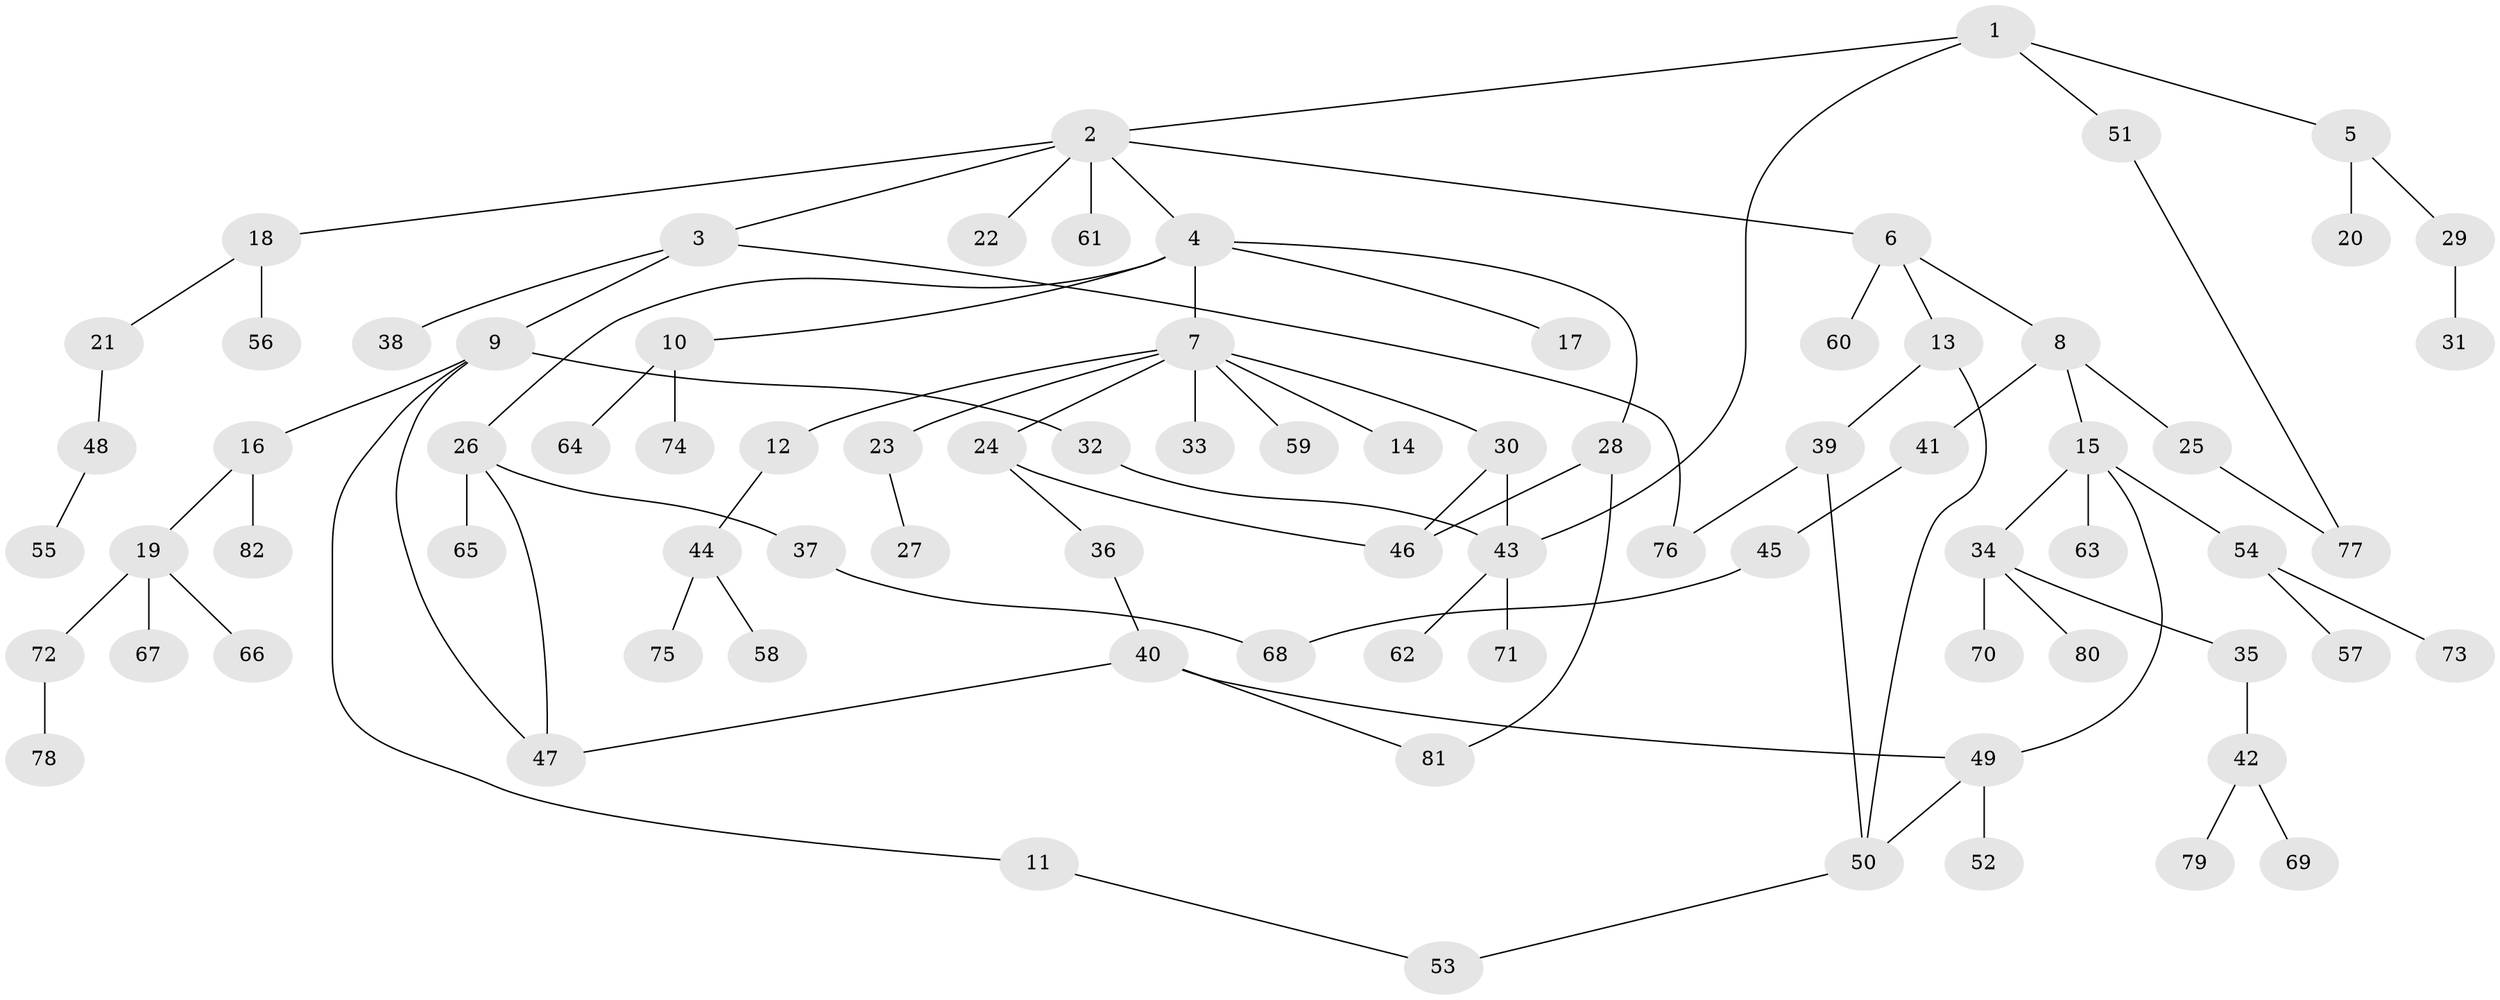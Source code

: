 // coarse degree distribution, {1: 0.8333333333333334, 2: 0.041666666666666664, 7: 0.041666666666666664, 13: 0.041666666666666664, 6: 0.041666666666666664}
// Generated by graph-tools (version 1.1) at 2025/45/03/04/25 21:45:01]
// undirected, 82 vertices, 95 edges
graph export_dot {
graph [start="1"]
  node [color=gray90,style=filled];
  1;
  2;
  3;
  4;
  5;
  6;
  7;
  8;
  9;
  10;
  11;
  12;
  13;
  14;
  15;
  16;
  17;
  18;
  19;
  20;
  21;
  22;
  23;
  24;
  25;
  26;
  27;
  28;
  29;
  30;
  31;
  32;
  33;
  34;
  35;
  36;
  37;
  38;
  39;
  40;
  41;
  42;
  43;
  44;
  45;
  46;
  47;
  48;
  49;
  50;
  51;
  52;
  53;
  54;
  55;
  56;
  57;
  58;
  59;
  60;
  61;
  62;
  63;
  64;
  65;
  66;
  67;
  68;
  69;
  70;
  71;
  72;
  73;
  74;
  75;
  76;
  77;
  78;
  79;
  80;
  81;
  82;
  1 -- 2;
  1 -- 5;
  1 -- 43;
  1 -- 51;
  2 -- 3;
  2 -- 4;
  2 -- 6;
  2 -- 18;
  2 -- 22;
  2 -- 61;
  3 -- 9;
  3 -- 38;
  3 -- 76;
  4 -- 7;
  4 -- 10;
  4 -- 17;
  4 -- 26;
  4 -- 28;
  5 -- 20;
  5 -- 29;
  6 -- 8;
  6 -- 13;
  6 -- 60;
  7 -- 12;
  7 -- 14;
  7 -- 23;
  7 -- 24;
  7 -- 30;
  7 -- 33;
  7 -- 59;
  8 -- 15;
  8 -- 25;
  8 -- 41;
  9 -- 11;
  9 -- 16;
  9 -- 32;
  9 -- 47;
  10 -- 64;
  10 -- 74;
  11 -- 53;
  12 -- 44;
  13 -- 39;
  13 -- 50;
  15 -- 34;
  15 -- 54;
  15 -- 63;
  15 -- 49;
  16 -- 19;
  16 -- 82;
  18 -- 21;
  18 -- 56;
  19 -- 66;
  19 -- 67;
  19 -- 72;
  21 -- 48;
  23 -- 27;
  24 -- 36;
  24 -- 46;
  25 -- 77;
  26 -- 37;
  26 -- 47;
  26 -- 65;
  28 -- 46;
  28 -- 81;
  29 -- 31;
  30 -- 43;
  30 -- 46;
  32 -- 43;
  34 -- 35;
  34 -- 70;
  34 -- 80;
  35 -- 42;
  36 -- 40;
  37 -- 68;
  39 -- 50;
  39 -- 76;
  40 -- 49;
  40 -- 81;
  40 -- 47;
  41 -- 45;
  42 -- 69;
  42 -- 79;
  43 -- 62;
  43 -- 71;
  44 -- 58;
  44 -- 75;
  45 -- 68;
  48 -- 55;
  49 -- 50;
  49 -- 52;
  50 -- 53;
  51 -- 77;
  54 -- 57;
  54 -- 73;
  72 -- 78;
}
